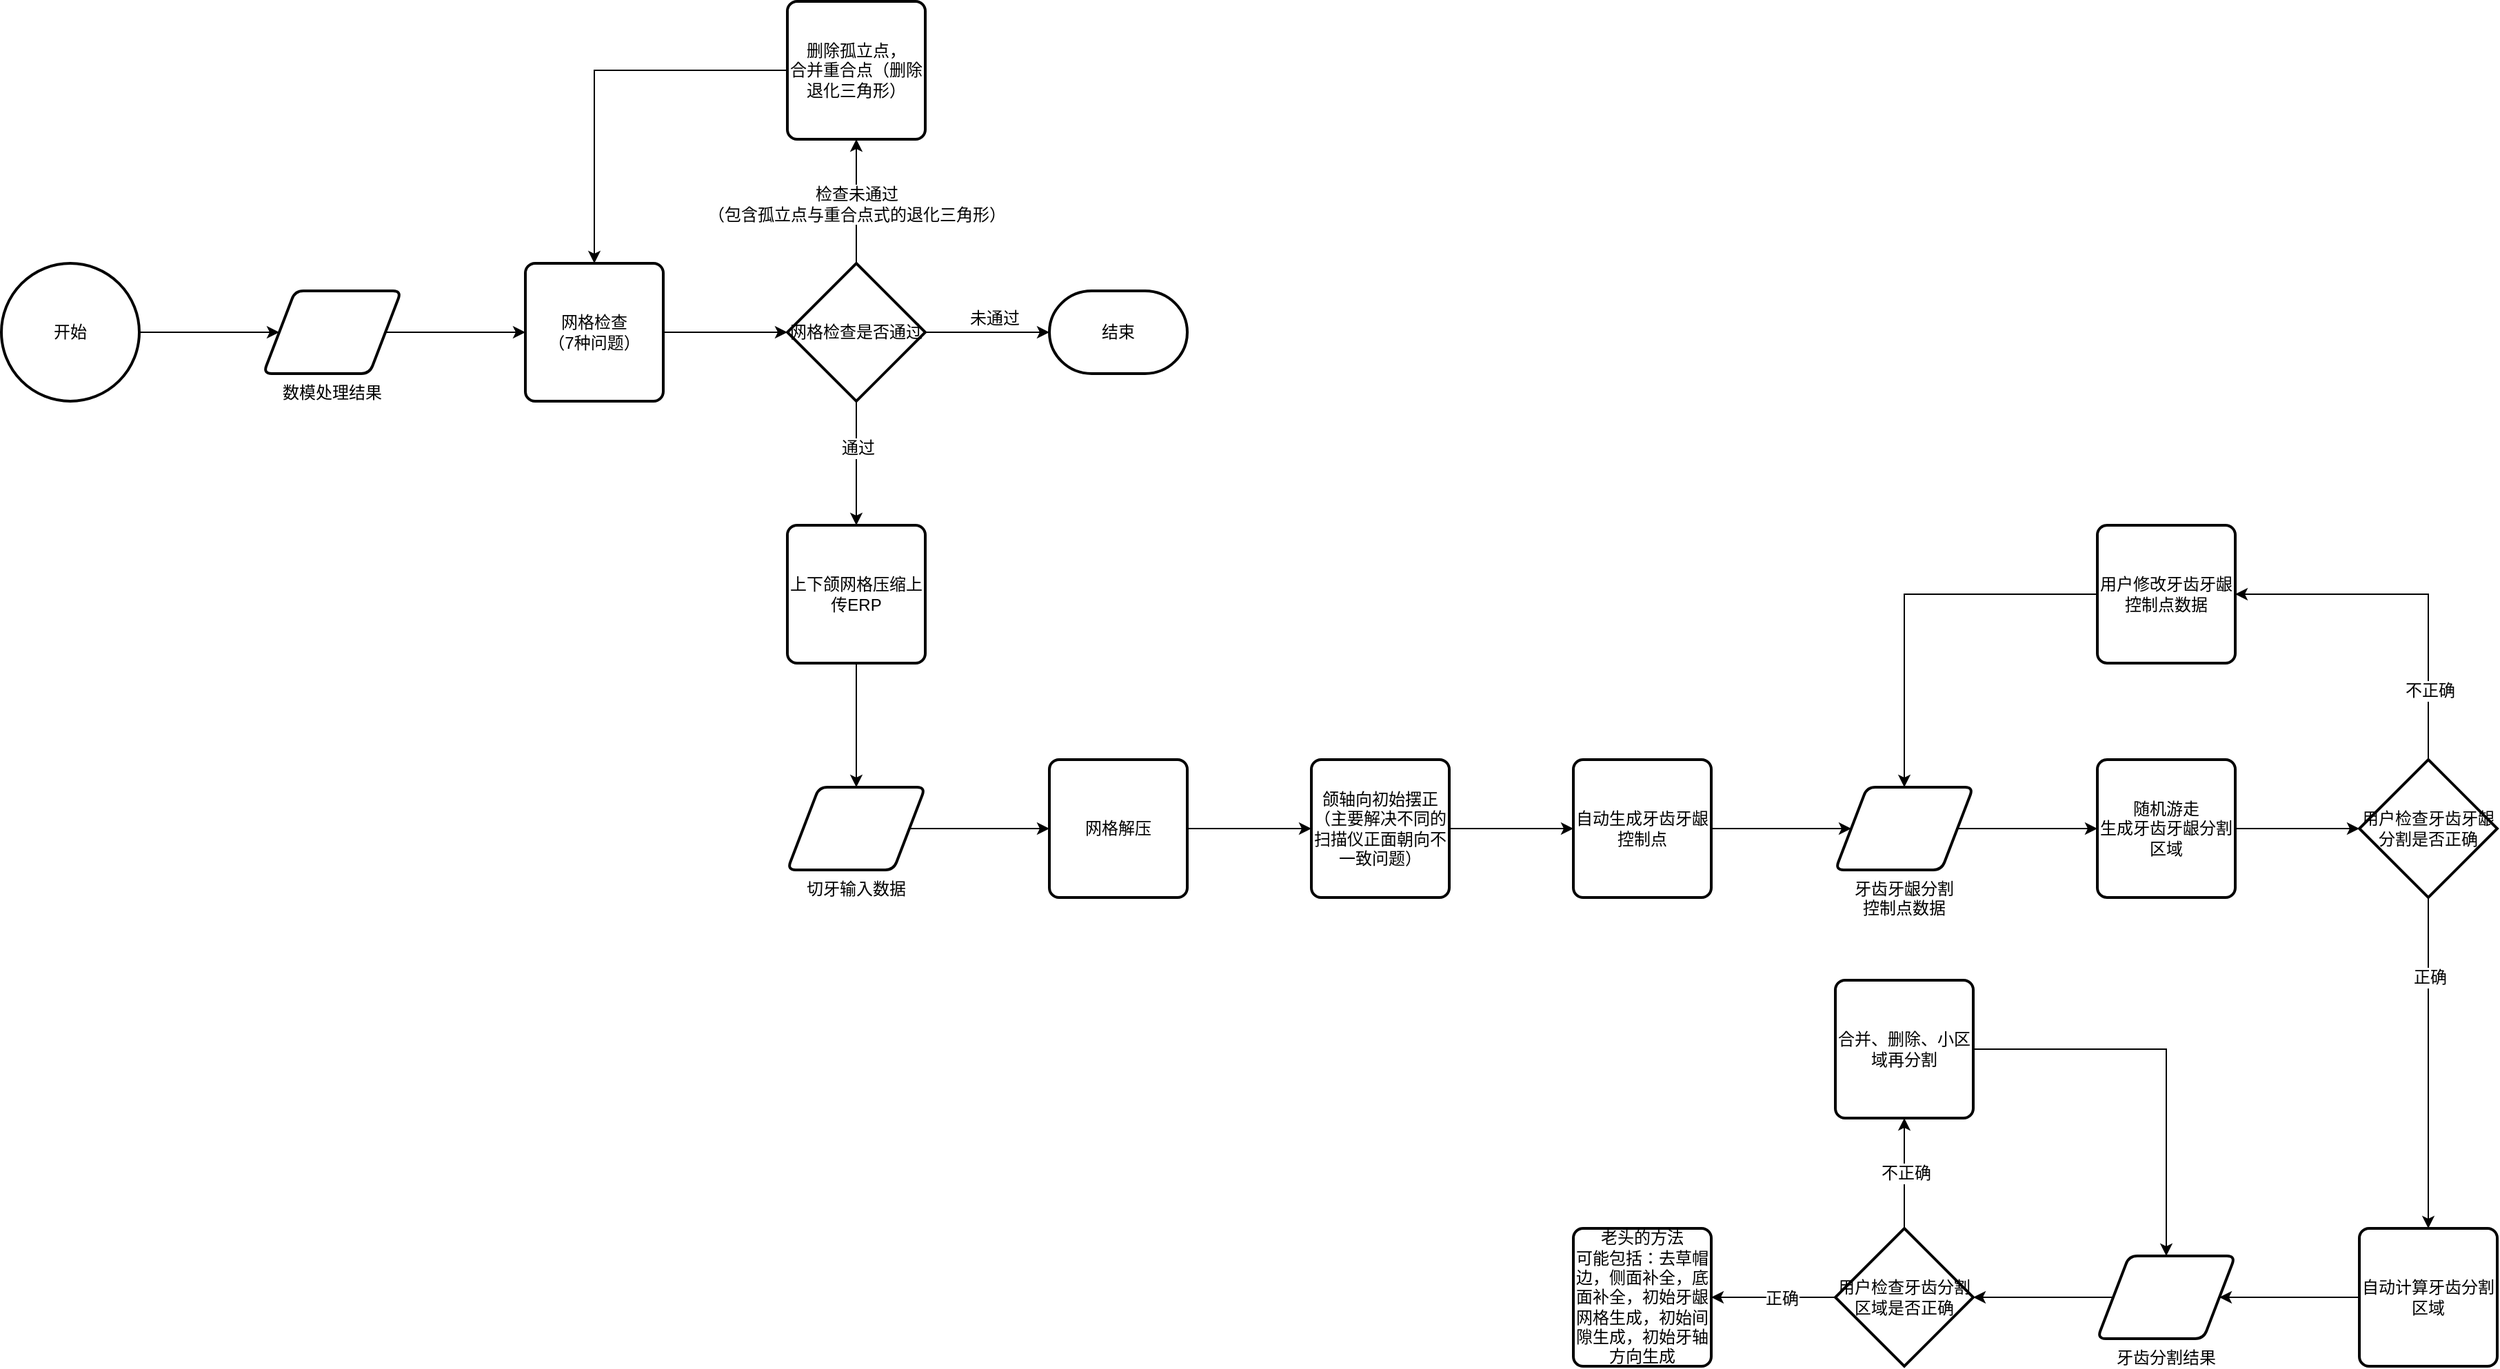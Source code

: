 <mxfile version="10.6.9" type="github"><diagram name="Page-1" id="9f46799a-70d6-7492-0946-bef42562c5a5"><mxGraphModel dx="796" dy="535" grid="1" gridSize="10" guides="1" tooltips="1" connect="1" arrows="1" fold="1" page="1" pageScale="1" pageWidth="1100" pageHeight="850" background="#ffffff" math="0" shadow="0"><root><mxCell id="0"/><mxCell id="1" parent="0"/><mxCell id="YdeL-dGMQmFP3saDyohS-176" style="edgeStyle=orthogonalEdgeStyle;rounded=0;jumpStyle=gap;orthogonalLoop=1;jettySize=auto;html=1;exitX=1;exitY=0.5;exitDx=0;exitDy=0;exitPerimeter=0;entryX=0;entryY=0.5;entryDx=0;entryDy=0;" edge="1" parent="1" source="YdeL-dGMQmFP3saDyohS-174" target="YdeL-dGMQmFP3saDyohS-179"><mxGeometry relative="1" as="geometry"><mxPoint x="300" y="320" as="targetPoint"/></mxGeometry></mxCell><mxCell id="YdeL-dGMQmFP3saDyohS-174" value="开始&lt;br&gt;" style="strokeWidth=2;html=1;shape=mxgraph.flowchart.start_2;whiteSpace=wrap;fillColor=none;" vertex="1" parent="1"><mxGeometry x="110" y="270" width="100" height="100" as="geometry"/></mxCell><mxCell id="YdeL-dGMQmFP3saDyohS-181" value="" style="edgeStyle=orthogonalEdgeStyle;rounded=0;jumpStyle=gap;orthogonalLoop=1;jettySize=auto;exitX=1;exitY=0.5;exitDx=0;exitDy=0;entryX=0;entryY=0.5;entryDx=0;entryDy=0;html=1;" edge="1" parent="1" source="YdeL-dGMQmFP3saDyohS-179" target="YdeL-dGMQmFP3saDyohS-186"><mxGeometry relative="1" as="geometry"/></mxCell><mxCell id="YdeL-dGMQmFP3saDyohS-179" value="数模处理结果" style="verticalLabelPosition=bottom;verticalAlign=top;html=1;strokeWidth=2;shape=parallelogram;perimeter=parallelogramPerimeter;whiteSpace=wrap;rounded=1;arcSize=12;size=0.23;fillColor=none;" vertex="1" parent="1"><mxGeometry x="300" y="290" width="100" height="60" as="geometry"/></mxCell><mxCell id="YdeL-dGMQmFP3saDyohS-189" style="edgeStyle=orthogonalEdgeStyle;rounded=0;jumpStyle=gap;orthogonalLoop=1;jettySize=auto;html=1;exitX=0.5;exitY=0;exitDx=0;exitDy=0;exitPerimeter=0;entryX=0.5;entryY=1;entryDx=0;entryDy=0;" edge="1" parent="1" source="YdeL-dGMQmFP3saDyohS-180" target="YdeL-dGMQmFP3saDyohS-188"><mxGeometry relative="1" as="geometry"/></mxCell><mxCell id="YdeL-dGMQmFP3saDyohS-190" value="检查未通过&lt;br&gt;（包含孤立点与重合点式的退化三角形）" style="text;html=1;resizable=0;points=[];align=center;verticalAlign=middle;labelBackgroundColor=#ffffff;" vertex="1" connectable="0" parent="YdeL-dGMQmFP3saDyohS-189"><mxGeometry x="0.3" y="-1" relative="1" as="geometry"><mxPoint x="-1" y="15" as="offset"/></mxGeometry></mxCell><mxCell id="YdeL-dGMQmFP3saDyohS-193" style="edgeStyle=orthogonalEdgeStyle;rounded=0;jumpStyle=gap;orthogonalLoop=1;jettySize=auto;html=1;exitX=1;exitY=0.5;exitDx=0;exitDy=0;exitPerimeter=0;entryX=0;entryY=0.5;entryDx=0;entryDy=0;entryPerimeter=0;" edge="1" parent="1" source="YdeL-dGMQmFP3saDyohS-180" target="YdeL-dGMQmFP3saDyohS-192"><mxGeometry relative="1" as="geometry"/></mxCell><mxCell id="YdeL-dGMQmFP3saDyohS-194" value="未通过&lt;br&gt;" style="text;html=1;resizable=0;points=[];align=center;verticalAlign=middle;labelBackgroundColor=#ffffff;" vertex="1" connectable="0" parent="YdeL-dGMQmFP3saDyohS-193"><mxGeometry x="-0.147" relative="1" as="geometry"><mxPoint x="11" y="-10" as="offset"/></mxGeometry></mxCell><mxCell id="YdeL-dGMQmFP3saDyohS-196" style="edgeStyle=orthogonalEdgeStyle;rounded=0;jumpStyle=gap;orthogonalLoop=1;jettySize=auto;html=1;exitX=0.5;exitY=1;exitDx=0;exitDy=0;exitPerimeter=0;entryX=0.5;entryY=0;entryDx=0;entryDy=0;" edge="1" parent="1" source="YdeL-dGMQmFP3saDyohS-180" target="YdeL-dGMQmFP3saDyohS-195"><mxGeometry relative="1" as="geometry"/></mxCell><mxCell id="YdeL-dGMQmFP3saDyohS-197" value="通过&lt;br&gt;" style="text;html=1;resizable=0;points=[];align=center;verticalAlign=middle;labelBackgroundColor=#ffffff;" vertex="1" connectable="0" parent="YdeL-dGMQmFP3saDyohS-196"><mxGeometry x="-0.244" y="1" relative="1" as="geometry"><mxPoint as="offset"/></mxGeometry></mxCell><mxCell id="YdeL-dGMQmFP3saDyohS-180" value="网格检查是否通过" style="strokeWidth=2;html=1;shape=mxgraph.flowchart.decision;whiteSpace=wrap;fillColor=none;" vertex="1" parent="1"><mxGeometry x="680" y="270" width="100" height="100" as="geometry"/></mxCell><mxCell id="YdeL-dGMQmFP3saDyohS-187" style="edgeStyle=orthogonalEdgeStyle;rounded=0;jumpStyle=gap;orthogonalLoop=1;jettySize=auto;html=1;exitX=1;exitY=0.5;exitDx=0;exitDy=0;entryX=0;entryY=0.5;entryDx=0;entryDy=0;entryPerimeter=0;" edge="1" parent="1" source="YdeL-dGMQmFP3saDyohS-186" target="YdeL-dGMQmFP3saDyohS-180"><mxGeometry relative="1" as="geometry"/></mxCell><mxCell id="YdeL-dGMQmFP3saDyohS-186" value="网格检查&lt;br&gt;（7种问题）&lt;br&gt;" style="rounded=1;whiteSpace=wrap;html=1;absoluteArcSize=1;arcSize=14;strokeWidth=2;fillColor=none;" vertex="1" parent="1"><mxGeometry x="490" y="270" width="100" height="100" as="geometry"/></mxCell><mxCell id="YdeL-dGMQmFP3saDyohS-191" style="edgeStyle=orthogonalEdgeStyle;rounded=0;jumpStyle=gap;orthogonalLoop=1;jettySize=auto;html=1;exitX=0;exitY=0.5;exitDx=0;exitDy=0;entryX=0.5;entryY=0;entryDx=0;entryDy=0;" edge="1" parent="1" source="YdeL-dGMQmFP3saDyohS-188" target="YdeL-dGMQmFP3saDyohS-186"><mxGeometry relative="1" as="geometry"/></mxCell><mxCell id="YdeL-dGMQmFP3saDyohS-188" value="删除孤立点，&lt;br&gt;合并重合点（删除退化三角形）&lt;br&gt;" style="rounded=1;whiteSpace=wrap;html=1;absoluteArcSize=1;arcSize=14;strokeWidth=2;fillColor=none;" vertex="1" parent="1"><mxGeometry x="680" y="80" width="100" height="100" as="geometry"/></mxCell><mxCell id="YdeL-dGMQmFP3saDyohS-192" value="结束&lt;br&gt;" style="strokeWidth=2;html=1;shape=mxgraph.flowchart.terminator;whiteSpace=wrap;fillColor=none;" vertex="1" parent="1"><mxGeometry x="870" y="290" width="100" height="60" as="geometry"/></mxCell><mxCell id="YdeL-dGMQmFP3saDyohS-199" style="edgeStyle=orthogonalEdgeStyle;rounded=0;jumpStyle=gap;orthogonalLoop=1;jettySize=auto;html=1;exitX=0.5;exitY=1;exitDx=0;exitDy=0;entryX=0.5;entryY=0;entryDx=0;entryDy=0;" edge="1" parent="1" source="YdeL-dGMQmFP3saDyohS-195" target="YdeL-dGMQmFP3saDyohS-198"><mxGeometry relative="1" as="geometry"/></mxCell><mxCell id="YdeL-dGMQmFP3saDyohS-195" value="上下颌网格压缩上传ERP&lt;br&gt;" style="rounded=1;whiteSpace=wrap;html=1;absoluteArcSize=1;arcSize=14;strokeWidth=2;fillColor=none;" vertex="1" parent="1"><mxGeometry x="680" y="460" width="100" height="100" as="geometry"/></mxCell><mxCell id="YdeL-dGMQmFP3saDyohS-203" style="edgeStyle=orthogonalEdgeStyle;rounded=0;jumpStyle=gap;orthogonalLoop=1;jettySize=auto;html=1;exitX=1;exitY=0.5;exitDx=0;exitDy=0;entryX=0;entryY=0.5;entryDx=0;entryDy=0;" edge="1" parent="1" source="YdeL-dGMQmFP3saDyohS-198" target="YdeL-dGMQmFP3saDyohS-202"><mxGeometry relative="1" as="geometry"/></mxCell><mxCell id="YdeL-dGMQmFP3saDyohS-198" value="切牙输入数据&lt;br&gt;" style="verticalLabelPosition=bottom;verticalAlign=top;html=1;strokeWidth=2;shape=parallelogram;perimeter=parallelogramPerimeter;whiteSpace=wrap;rounded=1;arcSize=12;size=0.23;fillColor=none;" vertex="1" parent="1"><mxGeometry x="680" y="650" width="100" height="60" as="geometry"/></mxCell><mxCell id="YdeL-dGMQmFP3saDyohS-205" style="edgeStyle=orthogonalEdgeStyle;rounded=0;jumpStyle=gap;orthogonalLoop=1;jettySize=auto;html=1;exitX=1;exitY=0.5;exitDx=0;exitDy=0;" edge="1" parent="1" source="YdeL-dGMQmFP3saDyohS-202" target="YdeL-dGMQmFP3saDyohS-204"><mxGeometry relative="1" as="geometry"/></mxCell><mxCell id="YdeL-dGMQmFP3saDyohS-202" value="网格解压" style="rounded=1;whiteSpace=wrap;html=1;absoluteArcSize=1;arcSize=14;strokeWidth=2;fillColor=none;" vertex="1" parent="1"><mxGeometry x="870" y="630" width="100" height="100" as="geometry"/></mxCell><mxCell id="YdeL-dGMQmFP3saDyohS-207" style="edgeStyle=orthogonalEdgeStyle;rounded=0;jumpStyle=gap;orthogonalLoop=1;jettySize=auto;html=1;exitX=1;exitY=0.5;exitDx=0;exitDy=0;entryX=0;entryY=0.5;entryDx=0;entryDy=0;" edge="1" parent="1" source="YdeL-dGMQmFP3saDyohS-204" target="YdeL-dGMQmFP3saDyohS-206"><mxGeometry relative="1" as="geometry"/></mxCell><mxCell id="YdeL-dGMQmFP3saDyohS-204" value="&lt;span&gt;颌轴向初始摆正&lt;/span&gt;&lt;br&gt;&lt;span&gt;（主要解决不同的扫描仪正面朝向不一致问题）&lt;/span&gt;" style="rounded=1;whiteSpace=wrap;html=1;absoluteArcSize=1;arcSize=14;strokeWidth=2;fillColor=none;" vertex="1" parent="1"><mxGeometry x="1060" y="630" width="100" height="100" as="geometry"/></mxCell><mxCell id="YdeL-dGMQmFP3saDyohS-214" style="edgeStyle=orthogonalEdgeStyle;rounded=0;jumpStyle=gap;orthogonalLoop=1;jettySize=auto;html=1;exitX=1;exitY=0.5;exitDx=0;exitDy=0;entryX=0;entryY=0.5;entryDx=0;entryDy=0;" edge="1" parent="1" source="YdeL-dGMQmFP3saDyohS-206" target="YdeL-dGMQmFP3saDyohS-213"><mxGeometry relative="1" as="geometry"/></mxCell><mxCell id="YdeL-dGMQmFP3saDyohS-206" value="自动生成牙齿牙龈控制点&lt;br&gt;" style="rounded=1;whiteSpace=wrap;html=1;absoluteArcSize=1;arcSize=14;strokeWidth=2;fillColor=none;" vertex="1" parent="1"><mxGeometry x="1250" y="630" width="100" height="100" as="geometry"/></mxCell><mxCell id="YdeL-dGMQmFP3saDyohS-216" style="edgeStyle=orthogonalEdgeStyle;rounded=0;jumpStyle=gap;orthogonalLoop=1;jettySize=auto;html=1;exitX=1;exitY=0.5;exitDx=0;exitDy=0;entryX=0;entryY=0.5;entryDx=0;entryDy=0;entryPerimeter=0;" edge="1" parent="1" source="YdeL-dGMQmFP3saDyohS-208" target="YdeL-dGMQmFP3saDyohS-210"><mxGeometry relative="1" as="geometry"/></mxCell><mxCell id="YdeL-dGMQmFP3saDyohS-208" value="随机游走&lt;br&gt;生成牙齿牙龈分割区域&lt;br&gt;" style="rounded=1;whiteSpace=wrap;html=1;absoluteArcSize=1;arcSize=14;strokeWidth=2;fillColor=none;" vertex="1" parent="1"><mxGeometry x="1630" y="630" width="100" height="100" as="geometry"/></mxCell><mxCell id="YdeL-dGMQmFP3saDyohS-219" style="edgeStyle=orthogonalEdgeStyle;rounded=0;jumpStyle=gap;orthogonalLoop=1;jettySize=auto;html=1;exitX=0.5;exitY=0;exitDx=0;exitDy=0;exitPerimeter=0;entryX=1;entryY=0.5;entryDx=0;entryDy=0;" edge="1" parent="1" source="YdeL-dGMQmFP3saDyohS-210" target="YdeL-dGMQmFP3saDyohS-218"><mxGeometry relative="1" as="geometry"/></mxCell><mxCell id="YdeL-dGMQmFP3saDyohS-222" value="不正确&lt;br&gt;" style="text;html=1;resizable=0;points=[];align=center;verticalAlign=middle;labelBackgroundColor=#ffffff;" vertex="1" connectable="0" parent="YdeL-dGMQmFP3saDyohS-219"><mxGeometry x="-0.446" y="3" relative="1" as="geometry"><mxPoint x="3.5" y="22" as="offset"/></mxGeometry></mxCell><mxCell id="YdeL-dGMQmFP3saDyohS-223" style="edgeStyle=orthogonalEdgeStyle;rounded=0;jumpStyle=gap;orthogonalLoop=1;jettySize=auto;html=1;exitX=0.5;exitY=1;exitDx=0;exitDy=0;exitPerimeter=0;entryX=0.5;entryY=0;entryDx=0;entryDy=0;" edge="1" parent="1" source="YdeL-dGMQmFP3saDyohS-210" target="YdeL-dGMQmFP3saDyohS-225"><mxGeometry relative="1" as="geometry"/></mxCell><mxCell id="YdeL-dGMQmFP3saDyohS-224" value="正确&lt;br&gt;" style="text;html=1;resizable=0;points=[];align=center;verticalAlign=middle;labelBackgroundColor=#ffffff;" vertex="1" connectable="0" parent="YdeL-dGMQmFP3saDyohS-223"><mxGeometry x="-0.669" y="2" relative="1" as="geometry"><mxPoint x="-1.5" y="18.5" as="offset"/></mxGeometry></mxCell><mxCell id="YdeL-dGMQmFP3saDyohS-210" value="用户检查牙齿牙龈分割是否正确" style="strokeWidth=2;html=1;shape=mxgraph.flowchart.decision;whiteSpace=wrap;fillColor=none;" vertex="1" parent="1"><mxGeometry x="1820" y="630" width="100" height="100" as="geometry"/></mxCell><mxCell id="YdeL-dGMQmFP3saDyohS-215" style="edgeStyle=orthogonalEdgeStyle;rounded=0;jumpStyle=gap;orthogonalLoop=1;jettySize=auto;html=1;exitX=1;exitY=0.5;exitDx=0;exitDy=0;" edge="1" parent="1" source="YdeL-dGMQmFP3saDyohS-213" target="YdeL-dGMQmFP3saDyohS-208"><mxGeometry relative="1" as="geometry"/></mxCell><mxCell id="YdeL-dGMQmFP3saDyohS-213" value="牙齿牙龈分割&lt;br&gt;控制点数据" style="verticalLabelPosition=bottom;verticalAlign=top;html=1;strokeWidth=2;shape=parallelogram;perimeter=parallelogramPerimeter;whiteSpace=wrap;rounded=1;arcSize=12;size=0.23;fillColor=none;" vertex="1" parent="1"><mxGeometry x="1440" y="650" width="100" height="60" as="geometry"/></mxCell><mxCell id="YdeL-dGMQmFP3saDyohS-220" style="edgeStyle=orthogonalEdgeStyle;rounded=0;jumpStyle=gap;orthogonalLoop=1;jettySize=auto;html=1;exitX=0;exitY=0.5;exitDx=0;exitDy=0;entryX=0.5;entryY=0;entryDx=0;entryDy=0;" edge="1" parent="1" source="YdeL-dGMQmFP3saDyohS-218" target="YdeL-dGMQmFP3saDyohS-213"><mxGeometry relative="1" as="geometry"/></mxCell><mxCell id="YdeL-dGMQmFP3saDyohS-218" value="用户修改牙齿牙龈控制点数据" style="rounded=1;whiteSpace=wrap;html=1;absoluteArcSize=1;arcSize=14;strokeWidth=2;fillColor=none;" vertex="1" parent="1"><mxGeometry x="1630" y="460" width="100" height="100" as="geometry"/></mxCell><mxCell id="YdeL-dGMQmFP3saDyohS-236" style="edgeStyle=orthogonalEdgeStyle;rounded=0;jumpStyle=gap;orthogonalLoop=1;jettySize=auto;html=1;exitX=1;exitY=0.5;exitDx=0;exitDy=0;entryX=0.5;entryY=0;entryDx=0;entryDy=0;" edge="1" parent="1" source="YdeL-dGMQmFP3saDyohS-221" target="YdeL-dGMQmFP3saDyohS-227"><mxGeometry relative="1" as="geometry"/></mxCell><mxCell id="YdeL-dGMQmFP3saDyohS-221" value="合并、删除、小区域再分割" style="rounded=1;whiteSpace=wrap;html=1;absoluteArcSize=1;arcSize=14;strokeWidth=2;fillColor=none;" vertex="1" parent="1"><mxGeometry x="1440" y="790" width="100" height="100" as="geometry"/></mxCell><mxCell id="YdeL-dGMQmFP3saDyohS-235" style="edgeStyle=orthogonalEdgeStyle;rounded=0;jumpStyle=gap;orthogonalLoop=1;jettySize=auto;html=1;exitX=0;exitY=0.5;exitDx=0;exitDy=0;" edge="1" parent="1" source="YdeL-dGMQmFP3saDyohS-225" target="YdeL-dGMQmFP3saDyohS-227"><mxGeometry relative="1" as="geometry"/></mxCell><mxCell id="YdeL-dGMQmFP3saDyohS-225" value="自动计算牙齿分割区域" style="rounded=1;whiteSpace=wrap;html=1;absoluteArcSize=1;arcSize=14;strokeWidth=2;fillColor=none;" vertex="1" parent="1"><mxGeometry x="1820" y="970" width="100" height="100" as="geometry"/></mxCell><mxCell id="YdeL-dGMQmFP3saDyohS-226" value="老头的方法&lt;br&gt;可能包括：去草帽边，侧面补全，底面补全，初始牙龈网格生成，初始间隙生成，初始牙轴方向生成&lt;br&gt;" style="rounded=1;whiteSpace=wrap;html=1;absoluteArcSize=1;arcSize=14;strokeWidth=2;fillColor=none;" vertex="1" parent="1"><mxGeometry x="1250" y="970" width="100" height="100" as="geometry"/></mxCell><mxCell id="YdeL-dGMQmFP3saDyohS-229" style="edgeStyle=orthogonalEdgeStyle;rounded=0;jumpStyle=gap;orthogonalLoop=1;jettySize=auto;html=1;exitX=0;exitY=0.5;exitDx=0;exitDy=0;" edge="1" parent="1" source="YdeL-dGMQmFP3saDyohS-227" target="YdeL-dGMQmFP3saDyohS-228"><mxGeometry relative="1" as="geometry"/></mxCell><mxCell id="YdeL-dGMQmFP3saDyohS-227" value="牙齿分割结果&lt;br&gt;" style="verticalLabelPosition=bottom;verticalAlign=top;html=1;strokeWidth=2;shape=parallelogram;perimeter=parallelogramPerimeter;whiteSpace=wrap;rounded=1;arcSize=12;size=0.23;fillColor=none;" vertex="1" parent="1"><mxGeometry x="1630" y="990" width="100" height="60" as="geometry"/></mxCell><mxCell id="YdeL-dGMQmFP3saDyohS-231" style="edgeStyle=orthogonalEdgeStyle;rounded=0;jumpStyle=gap;orthogonalLoop=1;jettySize=auto;html=1;exitX=0.5;exitY=0;exitDx=0;exitDy=0;exitPerimeter=0;" edge="1" parent="1" source="YdeL-dGMQmFP3saDyohS-228" target="YdeL-dGMQmFP3saDyohS-221"><mxGeometry relative="1" as="geometry"/></mxCell><mxCell id="YdeL-dGMQmFP3saDyohS-234" value="不正确" style="text;html=1;resizable=0;points=[];align=center;verticalAlign=middle;labelBackgroundColor=#ffffff;" vertex="1" connectable="0" parent="YdeL-dGMQmFP3saDyohS-231"><mxGeometry x="0.213" y="1" relative="1" as="geometry"><mxPoint x="1.5" y="8.5" as="offset"/></mxGeometry></mxCell><mxCell id="YdeL-dGMQmFP3saDyohS-237" style="edgeStyle=orthogonalEdgeStyle;rounded=0;jumpStyle=gap;orthogonalLoop=1;jettySize=auto;html=1;exitX=0;exitY=0.5;exitDx=0;exitDy=0;exitPerimeter=0;entryX=1;entryY=0.5;entryDx=0;entryDy=0;" edge="1" parent="1" source="YdeL-dGMQmFP3saDyohS-228" target="YdeL-dGMQmFP3saDyohS-226"><mxGeometry relative="1" as="geometry"/></mxCell><mxCell id="YdeL-dGMQmFP3saDyohS-238" value="正确" style="text;html=1;resizable=0;points=[];align=center;verticalAlign=middle;labelBackgroundColor=#ffffff;" vertex="1" connectable="0" parent="YdeL-dGMQmFP3saDyohS-237"><mxGeometry x="-0.278" y="-3" relative="1" as="geometry"><mxPoint x="-7" y="3.5" as="offset"/></mxGeometry></mxCell><mxCell id="YdeL-dGMQmFP3saDyohS-228" value="用户检查牙齿分割区域是否正确" style="strokeWidth=2;html=1;shape=mxgraph.flowchart.decision;whiteSpace=wrap;fillColor=none;" vertex="1" parent="1"><mxGeometry x="1440" y="970" width="100" height="100" as="geometry"/></mxCell></root></mxGraphModel></diagram></mxfile>